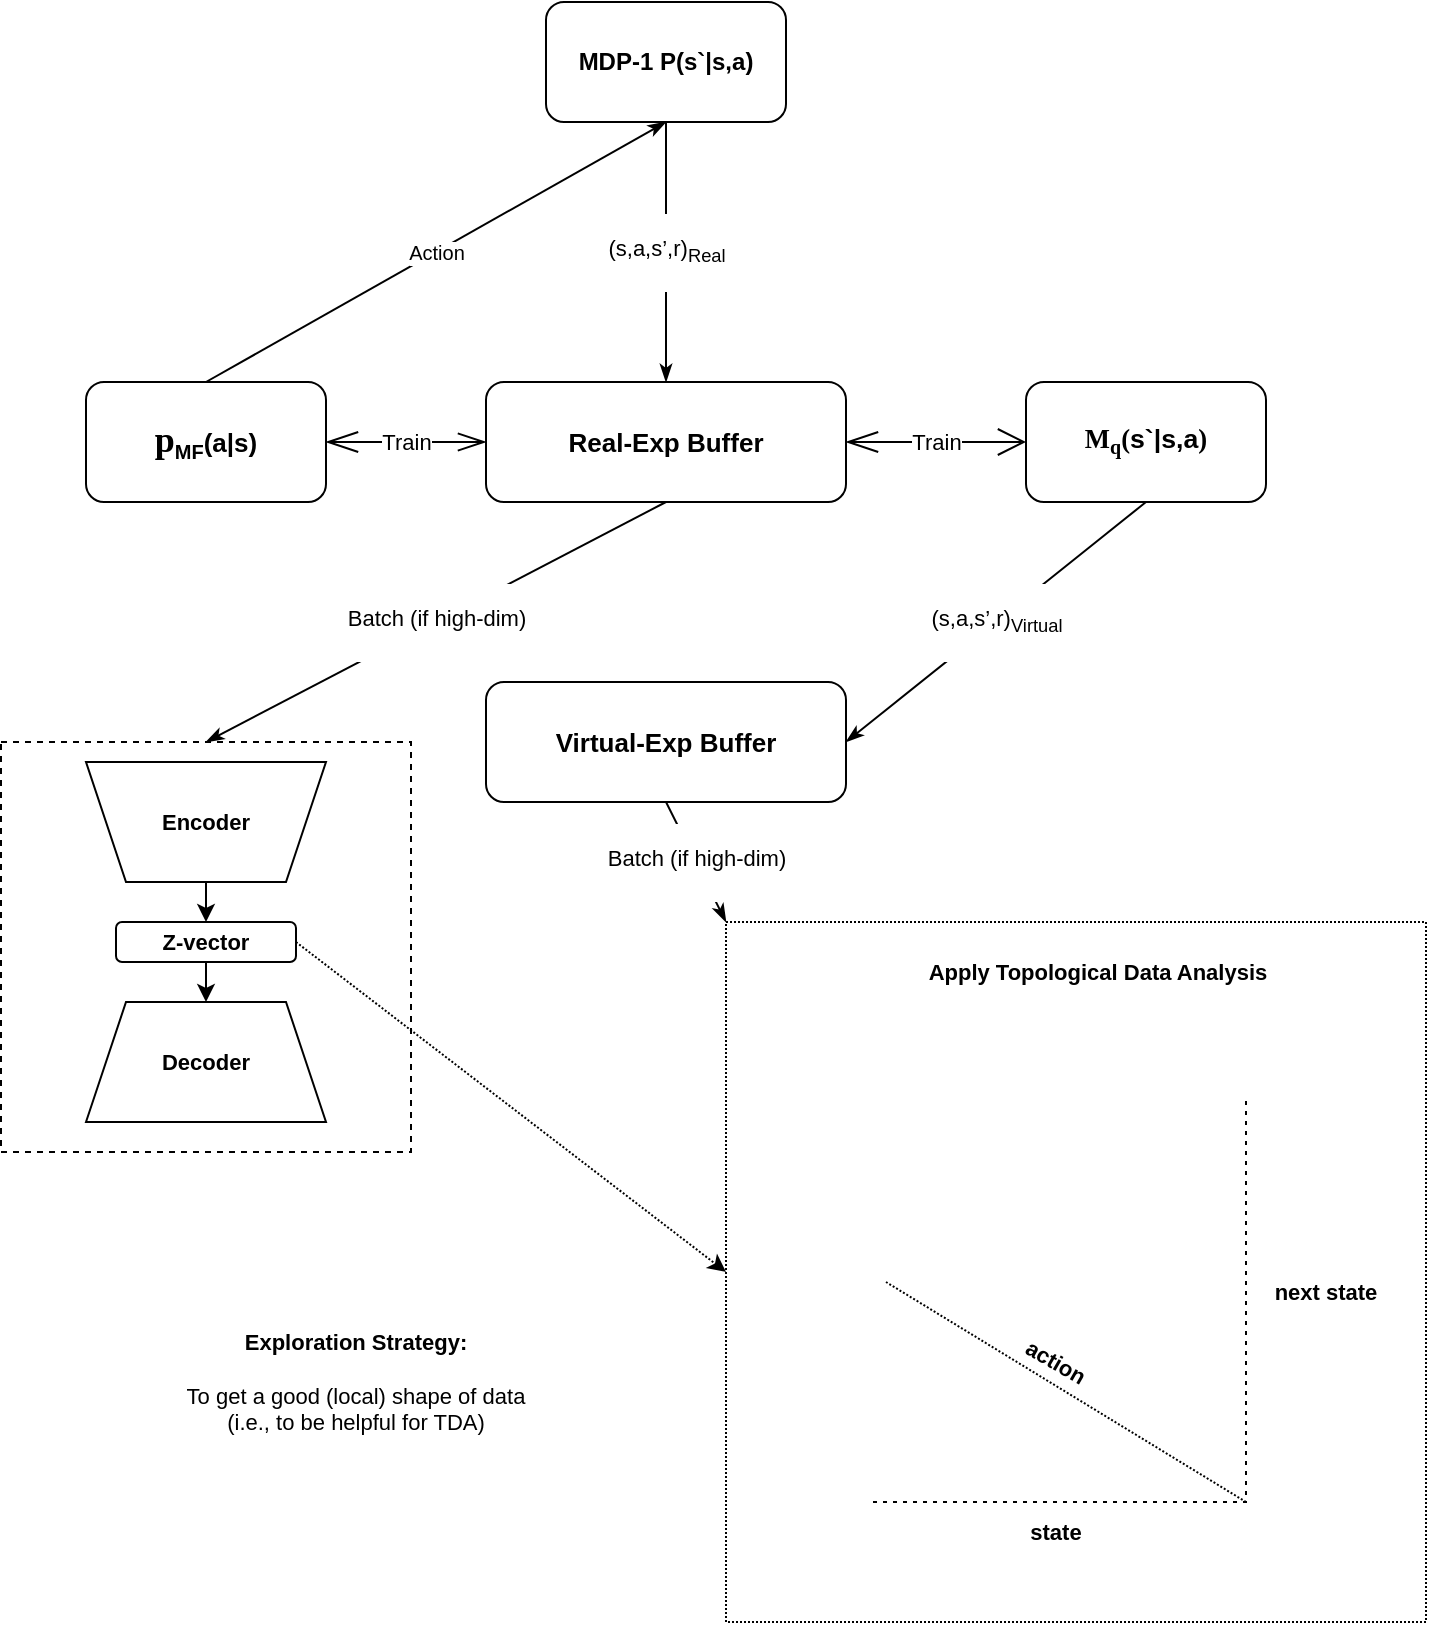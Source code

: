 <mxfile version="17.4.3" type="github" pages="3">
  <diagram id="eQO_NE76P9t9re5ZUtXt" name="Page-3">
    <mxGraphModel dx="1483" dy="826" grid="1" gridSize="10" guides="1" tooltips="1" connect="1" arrows="1" fold="1" page="1" pageScale="1" pageWidth="850" pageHeight="1100" math="0" shadow="0">
      <root>
        <mxCell id="0" />
        <mxCell id="1" parent="0" />
        <mxCell id="h6YRAmz9iDq2OZR4_CSM-1" value="&lt;b&gt;MDP-1 P(s`|s,a)&lt;/b&gt;" style="rounded=1;whiteSpace=wrap;html=1;" vertex="1" parent="1">
          <mxGeometry x="330" y="10" width="120" height="60" as="geometry" />
        </mxCell>
        <mxCell id="h6YRAmz9iDq2OZR4_CSM-2" value="&lt;p class=&quot;MsoNormal&quot;&gt;&lt;b&gt;&lt;span style=&quot;font-family: &amp;#34;symbol&amp;#34;&quot;&gt;&lt;font style=&quot;font-size: 18px&quot;&gt;p&lt;/font&gt;&lt;/span&gt;&lt;sub&gt;&lt;font style=&quot;font-size: 10px&quot;&gt;MF&lt;/font&gt;&lt;/sub&gt;&lt;span style=&quot;line-height: 107%&quot;&gt;&lt;font style=&quot;font-size: 13px&quot;&gt;(a|s)&lt;/font&gt;&lt;/span&gt;&lt;/b&gt;&lt;/p&gt;" style="rounded=1;whiteSpace=wrap;html=1;" vertex="1" parent="1">
          <mxGeometry x="100" y="200" width="120" height="60" as="geometry" />
        </mxCell>
        <mxCell id="h6YRAmz9iDq2OZR4_CSM-3" value="&lt;b&gt;Real-Exp Buffer&lt;/b&gt;" style="rounded=1;whiteSpace=wrap;html=1;fontSize=13;" vertex="1" parent="1">
          <mxGeometry x="300" y="200" width="180" height="60" as="geometry" />
        </mxCell>
        <mxCell id="h6YRAmz9iDq2OZR4_CSM-4" value="&lt;p class=&quot;MsoNormal&quot;&gt;&lt;b&gt;&lt;span style=&quot;line-height: 107% ; font-family: &amp;#34;symbol&amp;#34;&quot;&gt;&lt;span style=&quot;font-size: 10pt&quot;&gt;M&lt;/span&gt;&lt;sub&gt;&lt;font style=&quot;font-size: 10px&quot;&gt;q&lt;/font&gt;&lt;/sub&gt;&lt;span style=&quot;font-size: 10pt&quot;&gt;(&lt;/span&gt;&lt;/span&gt;&lt;span style=&quot;font-size: 10.0pt ; line-height: 107%&quot;&gt;s`|s,a&lt;/span&gt;&lt;span style=&quot;font-size: 10.0pt ; line-height: 107% ; font-family: &amp;#34;symbol&amp;#34;&quot;&gt;)&lt;/span&gt;&lt;/b&gt;&lt;span style=&quot;font-family: &amp;#34;symbol&amp;#34;&quot;&gt;&lt;/span&gt;&lt;/p&gt;" style="rounded=1;whiteSpace=wrap;html=1;fontSize=13;" vertex="1" parent="1">
          <mxGeometry x="570" y="200" width="120" height="60" as="geometry" />
        </mxCell>
        <mxCell id="h6YRAmz9iDq2OZR4_CSM-6" value="Action" style="endArrow=classicThin;endSize=6;endFill=1;html=1;rounded=0;fontSize=10;exitX=0.5;exitY=0;exitDx=0;exitDy=0;entryX=0.5;entryY=1;entryDx=0;entryDy=0;" edge="1" parent="1" source="h6YRAmz9iDq2OZR4_CSM-2" target="h6YRAmz9iDq2OZR4_CSM-1">
          <mxGeometry width="160" relative="1" as="geometry">
            <mxPoint x="340" y="240" as="sourcePoint" />
            <mxPoint x="500" y="240" as="targetPoint" />
          </mxGeometry>
        </mxCell>
        <mxCell id="h6YRAmz9iDq2OZR4_CSM-13" value="&lt;p class=&quot;MsoNormal&quot; style=&quot;font-size: 11px&quot;&gt;&lt;span style=&quot;line-height: 107%&quot;&gt;(s,a,s’,r)&lt;sub&gt;Real&lt;/sub&gt;&lt;/span&gt;&lt;sub&gt;&lt;/sub&gt;&lt;/p&gt;" style="endArrow=classicThin;endFill=1;html=1;rounded=0;fontSize=10;exitX=0.5;exitY=1;exitDx=0;exitDy=0;entryX=0.5;entryY=0;entryDx=0;entryDy=0;" edge="1" parent="1" source="h6YRAmz9iDq2OZR4_CSM-1" target="h6YRAmz9iDq2OZR4_CSM-3">
          <mxGeometry width="160" relative="1" as="geometry">
            <mxPoint x="340" y="240" as="sourcePoint" />
            <mxPoint x="500" y="240" as="targetPoint" />
            <mxPoint as="offset" />
          </mxGeometry>
        </mxCell>
        <mxCell id="h6YRAmz9iDq2OZR4_CSM-19" value="Train" style="endArrow=open;html=1;endSize=12;startArrow=openThin;startSize=14;startFill=0;rounded=0;fontSize=11;exitX=1;exitY=0.5;exitDx=0;exitDy=0;entryX=0;entryY=0.5;entryDx=0;entryDy=0;" edge="1" parent="1" source="h6YRAmz9iDq2OZR4_CSM-3" target="h6YRAmz9iDq2OZR4_CSM-4">
          <mxGeometry relative="1" as="geometry">
            <mxPoint x="450" y="360" as="sourcePoint" />
            <mxPoint x="610" y="360" as="targetPoint" />
            <Array as="points" />
            <mxPoint as="offset" />
          </mxGeometry>
        </mxCell>
        <mxCell id="h6YRAmz9iDq2OZR4_CSM-22" value="Train" style="endArrow=openThin;html=1;endSize=12;startArrow=openThin;startSize=14;startFill=0;rounded=0;fontSize=11;exitX=1;exitY=0.5;exitDx=0;exitDy=0;entryX=0;entryY=0.5;entryDx=0;entryDy=0;endFill=0;" edge="1" parent="1" source="h6YRAmz9iDq2OZR4_CSM-2" target="h6YRAmz9iDq2OZR4_CSM-3">
          <mxGeometry relative="1" as="geometry">
            <mxPoint x="490" y="240" as="sourcePoint" />
            <mxPoint x="580" y="240" as="targetPoint" />
            <Array as="points" />
            <mxPoint as="offset" />
          </mxGeometry>
        </mxCell>
        <mxCell id="h6YRAmz9iDq2OZR4_CSM-23" value="&lt;b&gt;Virtual-Exp Buffer&lt;/b&gt;" style="rounded=1;whiteSpace=wrap;html=1;fontSize=13;" vertex="1" parent="1">
          <mxGeometry x="300" y="350" width="180" height="60" as="geometry" />
        </mxCell>
        <mxCell id="h6YRAmz9iDq2OZR4_CSM-29" value="" style="whiteSpace=wrap;html=1;aspect=fixed;fontSize=11;dashed=1;" vertex="1" parent="1">
          <mxGeometry x="57.5" y="380" width="205" height="205" as="geometry" />
        </mxCell>
        <mxCell id="h6YRAmz9iDq2OZR4_CSM-24" value="&lt;p class=&quot;MsoNormal&quot; style=&quot;font-size: 11px&quot;&gt;&lt;span style=&quot;line-height: 107%&quot;&gt;(s,a,s’,r)&lt;sub&gt;Virtual&lt;/sub&gt;&lt;/span&gt;&lt;sub&gt;&lt;/sub&gt;&lt;/p&gt;" style="endArrow=classicThin;endFill=1;html=1;rounded=0;fontSize=10;exitX=0.5;exitY=1;exitDx=0;exitDy=0;entryX=1;entryY=0.5;entryDx=0;entryDy=0;" edge="1" parent="1" source="h6YRAmz9iDq2OZR4_CSM-4" target="h6YRAmz9iDq2OZR4_CSM-23">
          <mxGeometry width="160" relative="1" as="geometry">
            <mxPoint x="400" y="80" as="sourcePoint" />
            <mxPoint x="400" y="210" as="targetPoint" />
            <mxPoint as="offset" />
          </mxGeometry>
        </mxCell>
        <mxCell id="h6YRAmz9iDq2OZR4_CSM-25" value="&lt;b&gt;Decoder&lt;/b&gt;" style="shape=trapezoid;perimeter=trapezoidPerimeter;whiteSpace=wrap;html=1;fixedSize=1;fontSize=11;" vertex="1" parent="1">
          <mxGeometry x="100" y="510" width="120" height="60" as="geometry" />
        </mxCell>
        <mxCell id="h6YRAmz9iDq2OZR4_CSM-26" value="&lt;b&gt;Encoder&lt;/b&gt;" style="shape=trapezoid;perimeter=trapezoidPerimeter;whiteSpace=wrap;html=1;fixedSize=1;fontSize=11;direction=west;" vertex="1" parent="1">
          <mxGeometry x="100" y="390" width="120" height="60" as="geometry" />
        </mxCell>
        <mxCell id="h6YRAmz9iDq2OZR4_CSM-32" value="&lt;p class=&quot;MsoNormal&quot; style=&quot;font-size: 11px&quot;&gt;&lt;span style=&quot;line-height: 107%&quot;&gt;Batch (if high-dim)&lt;/span&gt;&lt;sub&gt;&lt;/sub&gt;&lt;/p&gt;" style="endArrow=classicThin;endFill=1;html=1;rounded=0;fontSize=10;exitX=0.5;exitY=1;exitDx=0;exitDy=0;entryX=0.5;entryY=0;entryDx=0;entryDy=0;" edge="1" parent="1" source="h6YRAmz9iDq2OZR4_CSM-3" target="h6YRAmz9iDq2OZR4_CSM-29">
          <mxGeometry width="160" relative="1" as="geometry">
            <mxPoint x="410" y="520" as="sourcePoint" />
            <mxPoint x="410" y="650" as="targetPoint" />
            <mxPoint as="offset" />
          </mxGeometry>
        </mxCell>
        <mxCell id="h6YRAmz9iDq2OZR4_CSM-34" value="&lt;b&gt;Z-vector&lt;/b&gt;" style="rounded=1;whiteSpace=wrap;html=1;fontSize=11;" vertex="1" parent="1">
          <mxGeometry x="115" y="470" width="90" height="20" as="geometry" />
        </mxCell>
        <mxCell id="h6YRAmz9iDq2OZR4_CSM-36" value="" style="endArrow=classic;html=1;rounded=0;fontSize=11;exitX=0.5;exitY=0;exitDx=0;exitDy=0;entryX=0.5;entryY=0;entryDx=0;entryDy=0;" edge="1" parent="1" source="h6YRAmz9iDq2OZR4_CSM-26" target="h6YRAmz9iDq2OZR4_CSM-34">
          <mxGeometry width="50" height="50" relative="1" as="geometry">
            <mxPoint x="180" y="390" as="sourcePoint" />
            <mxPoint x="230" y="340" as="targetPoint" />
          </mxGeometry>
        </mxCell>
        <mxCell id="h6YRAmz9iDq2OZR4_CSM-40" value="" style="whiteSpace=wrap;html=1;aspect=fixed;fontSize=11;dashed=1;dashPattern=1 1;" vertex="1" parent="1">
          <mxGeometry x="420" y="470" width="350" height="350" as="geometry" />
        </mxCell>
        <mxCell id="h6YRAmz9iDq2OZR4_CSM-37" value="" style="endArrow=classic;html=1;rounded=0;fontSize=11;entryX=0.5;entryY=0;entryDx=0;entryDy=0;" edge="1" parent="1" target="h6YRAmz9iDq2OZR4_CSM-25">
          <mxGeometry width="50" height="50" relative="1" as="geometry">
            <mxPoint x="160" y="490" as="sourcePoint" />
            <mxPoint x="170" y="480" as="targetPoint" />
          </mxGeometry>
        </mxCell>
        <mxCell id="h6YRAmz9iDq2OZR4_CSM-38" value="" style="endArrow=classic;html=1;rounded=0;fontSize=11;exitX=1;exitY=0.5;exitDx=0;exitDy=0;dashed=1;dashPattern=1 1;entryX=0;entryY=0.5;entryDx=0;entryDy=0;" edge="1" parent="1" source="h6YRAmz9iDq2OZR4_CSM-34" target="h6YRAmz9iDq2OZR4_CSM-40">
          <mxGeometry width="50" height="50" relative="1" as="geometry">
            <mxPoint x="180" y="490" as="sourcePoint" />
            <mxPoint x="400" y="640" as="targetPoint" />
          </mxGeometry>
        </mxCell>
        <mxCell id="h6YRAmz9iDq2OZR4_CSM-45" value="" style="shape=partialRectangle;whiteSpace=wrap;html=1;top=0;left=0;fillColor=none;dashed=1;fontSize=11;dashPattern=1 4;" vertex="1" parent="1">
          <mxGeometry x="490" y="560" width="190" height="200" as="geometry" />
        </mxCell>
        <mxCell id="h6YRAmz9iDq2OZR4_CSM-46" value="" style="endArrow=none;html=1;rounded=0;dashed=1;dashPattern=1 1;fontSize=11;exitX=1;exitY=1;exitDx=0;exitDy=0;" edge="1" parent="1" source="h6YRAmz9iDq2OZR4_CSM-45">
          <mxGeometry width="50" height="50" relative="1" as="geometry">
            <mxPoint x="310" y="810" as="sourcePoint" />
            <mxPoint x="500" y="650" as="targetPoint" />
          </mxGeometry>
        </mxCell>
        <mxCell id="h6YRAmz9iDq2OZR4_CSM-47" value="&lt;b&gt;state&lt;/b&gt;" style="text;html=1;strokeColor=none;fillColor=none;align=center;verticalAlign=middle;whiteSpace=wrap;rounded=0;dashed=1;dashPattern=1 4;fontSize=11;" vertex="1" parent="1">
          <mxGeometry x="555" y="760" width="60" height="30" as="geometry" />
        </mxCell>
        <mxCell id="h6YRAmz9iDq2OZR4_CSM-48" value="&lt;b&gt;action&lt;/b&gt;" style="text;html=1;strokeColor=none;fillColor=none;align=center;verticalAlign=middle;whiteSpace=wrap;rounded=0;dashed=1;dashPattern=1 4;fontSize=11;rotation=30;" vertex="1" parent="1">
          <mxGeometry x="555" y="680" width="60" height="20" as="geometry" />
        </mxCell>
        <mxCell id="h6YRAmz9iDq2OZR4_CSM-49" value="&lt;b&gt;next state&lt;/b&gt;" style="text;html=1;strokeColor=none;fillColor=none;align=center;verticalAlign=middle;whiteSpace=wrap;rounded=0;dashed=1;dashPattern=1 4;fontSize=11;" vertex="1" parent="1">
          <mxGeometry x="690" y="640" width="60" height="30" as="geometry" />
        </mxCell>
        <mxCell id="h6YRAmz9iDq2OZR4_CSM-50" value="&lt;p class=&quot;MsoNormal&quot; style=&quot;font-size: 11px&quot;&gt;&lt;span style=&quot;line-height: 107%&quot;&gt;Batch (if high-dim)&lt;/span&gt;&lt;sub&gt;&lt;/sub&gt;&lt;/p&gt;" style="endArrow=classicThin;endFill=1;html=1;rounded=0;fontSize=10;exitX=0.5;exitY=1;exitDx=0;exitDy=0;entryX=0;entryY=0;entryDx=0;entryDy=0;" edge="1" parent="1" source="h6YRAmz9iDq2OZR4_CSM-23" target="h6YRAmz9iDq2OZR4_CSM-40">
          <mxGeometry width="160" relative="1" as="geometry">
            <mxPoint x="400" y="270" as="sourcePoint" />
            <mxPoint x="170" y="390" as="targetPoint" />
            <mxPoint as="offset" />
          </mxGeometry>
        </mxCell>
        <mxCell id="h6YRAmz9iDq2OZR4_CSM-51" value="&lt;b&gt;Apply Topological Data Analysis&amp;nbsp;&lt;/b&gt;" style="text;html=1;strokeColor=none;fillColor=none;align=center;verticalAlign=middle;whiteSpace=wrap;rounded=0;dashed=1;dashPattern=1 4;fontSize=11;" vertex="1" parent="1">
          <mxGeometry x="510" y="480" width="195" height="30" as="geometry" />
        </mxCell>
        <mxCell id="h6YRAmz9iDq2OZR4_CSM-52" value="&lt;b&gt;Exploration Strategy:&lt;br&gt;&lt;/b&gt;&lt;br&gt;To get a good (local) shape of data &lt;br&gt;(i.e., to be helpful for TDA)" style="text;html=1;strokeColor=none;fillColor=none;align=center;verticalAlign=middle;whiteSpace=wrap;rounded=0;dashed=1;dashPattern=1 4;fontSize=11;" vertex="1" parent="1">
          <mxGeometry x="130" y="640" width="210" height="120" as="geometry" />
        </mxCell>
      </root>
    </mxGraphModel>
  </diagram>
  <diagram id="XavQkkNoQxD6gVA44_od" name="Page-2">
    <mxGraphModel dx="1038" dy="2778" grid="1" gridSize="10" guides="1" tooltips="1" connect="1" arrows="1" fold="1" page="1" pageScale="1" pageWidth="850" pageHeight="1100" math="0" shadow="0">
      <root>
        <mxCell id="0" />
        <mxCell id="1" parent="0" />
        <mxCell id="0_VTEYYeFwFytl5VE70v-1" value="" style="rounded=1;whiteSpace=wrap;html=1;" parent="1" vertex="1">
          <mxGeometry x="430" y="-870" width="270" height="160" as="geometry" />
        </mxCell>
        <mxCell id="0_VTEYYeFwFytl5VE70v-2" value="&lt;b&gt;MB Actor&lt;/b&gt;&lt;b&gt;&lt;br&gt;&lt;/b&gt;" style="rounded=0;whiteSpace=wrap;html=1;fillColor=#fff2cc;strokeColor=#d6b656;" parent="1" vertex="1">
          <mxGeometry x="440" y="-853" width="120" height="57" as="geometry" />
        </mxCell>
        <mxCell id="0_VTEYYeFwFytl5VE70v-3" value="&lt;b&gt;MB Critic&lt;/b&gt;&lt;b&gt;&lt;br&gt;&lt;/b&gt;" style="rounded=0;whiteSpace=wrap;html=1;fillColor=#fff2cc;strokeColor=#d6b656;" parent="1" vertex="1">
          <mxGeometry x="570" y="-853" width="120" height="57" as="geometry" />
        </mxCell>
        <mxCell id="0_VTEYYeFwFytl5VE70v-4" value="&lt;b&gt;MB Buffer (Real + Virtual)&lt;/b&gt;" style="rounded=0;whiteSpace=wrap;html=1;fillColor=#fff2cc;strokeColor=#d6b656;" parent="1" vertex="1">
          <mxGeometry x="482" y="-780.5" width="177.75" height="60" as="geometry" />
        </mxCell>
        <mxCell id="0_VTEYYeFwFytl5VE70v-5" value="" style="rounded=1;whiteSpace=wrap;html=1;" parent="1" vertex="1">
          <mxGeometry x="110" y="-870" width="270" height="160" as="geometry" />
        </mxCell>
        <mxCell id="0_VTEYYeFwFytl5VE70v-6" value="&lt;b&gt;MF Actor&lt;/b&gt;&lt;b&gt;&lt;br&gt;&lt;/b&gt;" style="rounded=0;whiteSpace=wrap;html=1;fillColor=#d5e8d4;strokeColor=#82b366;" parent="1" vertex="1">
          <mxGeometry x="120" y="-853" width="120" height="57" as="geometry" />
        </mxCell>
        <mxCell id="0_VTEYYeFwFytl5VE70v-7" value="&lt;b&gt;MF Critic&lt;/b&gt;&lt;b&gt;&lt;br&gt;&lt;/b&gt;" style="rounded=0;whiteSpace=wrap;html=1;fillColor=#d5e8d4;strokeColor=#82b366;" parent="1" vertex="1">
          <mxGeometry x="250" y="-853" width="120" height="57" as="geometry" />
        </mxCell>
        <mxCell id="0_VTEYYeFwFytl5VE70v-8" value="&lt;b&gt;MF Buffer (Real)&lt;/b&gt;" style="rounded=0;whiteSpace=wrap;html=1;fillColor=#d5e8d4;strokeColor=#82b366;" parent="1" vertex="1">
          <mxGeometry x="162" y="-780.5" width="177.75" height="60" as="geometry" />
        </mxCell>
        <mxCell id="B8kUq8qT2A8WMCk4wdnd-1" value="&lt;b&gt;MDP#1&lt;/b&gt;" style="rounded=1;whiteSpace=wrap;html=1;" parent="1" vertex="1">
          <mxGeometry x="309.5" y="-1110" width="220" height="130" as="geometry" />
        </mxCell>
        <mxCell id="LOCp_cTGaWS-Us8qrZke-1" value="&lt;b&gt;&lt;font style=&quot;font-size: 16px&quot;&gt;Virtual-Data Buffer&lt;/font&gt;&lt;/b&gt;" style="text;html=1;strokeColor=#666666;fillColor=#f5f5f5;align=center;verticalAlign=middle;whiteSpace=wrap;rounded=0;fontColor=#333333;" parent="1" vertex="1">
          <mxGeometry x="445.5" y="-620" width="239" height="85" as="geometry" />
        </mxCell>
        <mxCell id="sW4iYyQWtvC-jd7XGxIC-1" value="&lt;b&gt;&lt;font&gt;&lt;font style=&quot;font-size: 21px&quot;&gt;Model&lt;/font&gt;&lt;br&gt;&lt;/font&gt;&lt;/b&gt;&lt;p class=&quot;MsoNormal&quot; style=&quot;font-size: 13px&quot;&gt;&lt;b&gt;P&lt;sub&gt;&lt;span style=&quot;font-family: &amp;#34;symbol&amp;#34; ; font-size: 13px&quot;&gt;q&lt;/span&gt;&lt;/sub&gt;(s`,r | s, a)&lt;/b&gt;&lt;/p&gt;" style="shape=trapezoid;perimeter=trapezoidPerimeter;whiteSpace=wrap;html=1;fixedSize=1;fillColor=#ffe6cc;strokeColor=#d79b00;" parent="1" vertex="1">
          <mxGeometry x="289.5" y="-450" width="240" height="140" as="geometry" />
        </mxCell>
        <mxCell id="sW4iYyQWtvC-jd7XGxIC-2" value="" style="edgeStyle=elbowEdgeStyle;elbow=vertical;endArrow=classic;html=1;rounded=0;entryX=0.5;entryY=1;entryDx=0;entryDy=0;" parent="1" source="sW4iYyQWtvC-jd7XGxIC-1" target="LOCp_cTGaWS-Us8qrZke-1" edge="1">
          <mxGeometry width="50" height="50" relative="1" as="geometry">
            <mxPoint x="400" y="-580" as="sourcePoint" />
            <mxPoint x="570" y="-570" as="targetPoint" />
          </mxGeometry>
        </mxCell>
        <mxCell id="sW4iYyQWtvC-jd7XGxIC-4" value="" style="endArrow=classic;startArrow=classic;html=1;rounded=0;exitX=0.5;exitY=0;exitDx=0;exitDy=0;entryX=0.5;entryY=1;entryDx=0;entryDy=0;" parent="1" source="0_VTEYYeFwFytl5VE70v-5" target="B8kUq8qT2A8WMCk4wdnd-1" edge="1">
          <mxGeometry width="50" height="50" relative="1" as="geometry">
            <mxPoint x="400" y="-880" as="sourcePoint" />
            <mxPoint x="450" y="-930" as="targetPoint" />
          </mxGeometry>
        </mxCell>
        <mxCell id="sW4iYyQWtvC-jd7XGxIC-6" value="&lt;font color=&quot;#cc0000&quot;&gt;&lt;b&gt;Collect Real-Data&lt;/b&gt;&lt;/font&gt;" style="text;html=1;align=center;verticalAlign=middle;whiteSpace=wrap;rounded=0;fillColor=#bac8d3;strokeColor=#23445d;" parent="1" vertex="1">
          <mxGeometry x="270" y="-950" width="130" height="30" as="geometry" />
        </mxCell>
        <mxCell id="sW4iYyQWtvC-jd7XGxIC-8" value="" style="shape=singleArrow;direction=north;whiteSpace=wrap;html=1;fontColor=#CC0000;" parent="1" vertex="1">
          <mxGeometry x="529.5" y="-720" width="60" height="110" as="geometry" />
        </mxCell>
        <mxCell id="sW4iYyQWtvC-jd7XGxIC-9" value="" style="edgeStyle=elbowEdgeStyle;elbow=vertical;endArrow=classic;html=1;rounded=0;fontColor=#CC0000;exitX=1;exitY=0.5;exitDx=0;exitDy=0;" parent="1" source="0_VTEYYeFwFytl5VE70v-7" edge="1">
          <mxGeometry width="50" height="50" relative="1" as="geometry">
            <mxPoint x="400" y="-690" as="sourcePoint" />
            <mxPoint x="560" y="-650" as="targetPoint" />
            <Array as="points">
              <mxPoint x="430" y="-650" />
              <mxPoint x="530" y="-610" />
            </Array>
          </mxGeometry>
        </mxCell>
        <mxCell id="sW4iYyQWtvC-jd7XGxIC-10" value="&lt;font color=&quot;#cc0000&quot;&gt;&lt;b&gt;Accept / Reject / Adjust&lt;/b&gt;&lt;/font&gt;" style="text;html=1;align=center;verticalAlign=middle;whiteSpace=wrap;rounded=0;fillColor=#bac8d3;strokeColor=#23445d;" parent="1" vertex="1">
          <mxGeometry x="500" y="-670" width="140" height="30" as="geometry" />
        </mxCell>
      </root>
    </mxGraphModel>
  </diagram>
  <diagram id="C5RBs43oDa-KdzZeNtuy" name="Page-3">
    <mxGraphModel dx="1865" dy="1747" grid="1" gridSize="10" guides="1" tooltips="1" connect="1" arrows="1" fold="1" page="1" pageScale="1" pageWidth="827" pageHeight="1169" math="0" shadow="0">
      <root>
        <mxCell id="WIyWlLk6GJQsqaUBKTNV-0" />
        <mxCell id="WIyWlLk6GJQsqaUBKTNV-1" parent="WIyWlLk6GJQsqaUBKTNV-0" />
        <mxCell id="-ukS8XNGeBA5nCXOuDTJ-0" value="" style="rounded=1;whiteSpace=wrap;html=1;fillColor=#f5f5f5;strokeColor=#666666;fontColor=#333333;" parent="WIyWlLk6GJQsqaUBKTNV-1" vertex="1">
          <mxGeometry x="-190" y="460" width="200" height="120" as="geometry" />
        </mxCell>
        <mxCell id="4IBHdZZMK2GOweMAHHJc-2" value="" style="endArrow=classic;html=1;rounded=0;exitX=0.5;exitY=0;exitDx=0;exitDy=0;entryX=0.5;entryY=1;entryDx=0;entryDy=0;" parent="WIyWlLk6GJQsqaUBKTNV-1" source="4IBHdZZMK2GOweMAHHJc-4" target="dkbkecR2asOSD1VpJGK2-13" edge="1">
          <mxGeometry width="50" height="50" relative="1" as="geometry">
            <mxPoint x="274.5" y="650" as="sourcePoint" />
            <mxPoint x="380" y="670" as="targetPoint" />
          </mxGeometry>
        </mxCell>
        <mxCell id="3kmWi4E-Ou6UmcbgvCwx-0" value="&lt;b&gt;MDP#1&lt;/b&gt;" style="rounded=1;whiteSpace=wrap;html=1;" parent="WIyWlLk6GJQsqaUBKTNV-1" vertex="1">
          <mxGeometry x="86.75" y="102" width="120" height="60" as="geometry" />
        </mxCell>
        <mxCell id="3kmWi4E-Ou6UmcbgvCwx-2" value="&lt;b&gt;MDP #2&lt;/b&gt;" style="rounded=1;whiteSpace=wrap;html=1;" parent="WIyWlLk6GJQsqaUBKTNV-1" vertex="1">
          <mxGeometry x="470" y="102" width="120" height="60" as="geometry" />
        </mxCell>
        <mxCell id="3kmWi4E-Ou6UmcbgvCwx-3" value="&lt;b&gt;MDP #3&lt;/b&gt;" style="rounded=1;whiteSpace=wrap;html=1;" parent="WIyWlLk6GJQsqaUBKTNV-1" vertex="1">
          <mxGeometry x="650" y="102" width="120" height="60" as="geometry" />
        </mxCell>
        <mxCell id="3kmWi4E-Ou6UmcbgvCwx-4" value="&lt;b&gt;MDP #N&lt;/b&gt;" style="rounded=1;whiteSpace=wrap;html=1;" parent="WIyWlLk6GJQsqaUBKTNV-1" vertex="1">
          <mxGeometry x="899" y="102" width="120" height="60" as="geometry" />
        </mxCell>
        <mxCell id="3kmWi4E-Ou6UmcbgvCwx-7" value="&lt;b&gt;MF Actor&lt;/b&gt;&lt;b&gt;&lt;br&gt;&lt;/b&gt;" style="rounded=0;whiteSpace=wrap;html=1;fillColor=#d5e8d4;strokeColor=#82b366;" parent="WIyWlLk6GJQsqaUBKTNV-1" vertex="1">
          <mxGeometry x="-170" y="467" width="70" height="43" as="geometry" />
        </mxCell>
        <mxCell id="3kmWi4E-Ou6UmcbgvCwx-8" value="&lt;b&gt;Model-Based Actor&lt;br&gt;&lt;/b&gt;" style="rounded=0;whiteSpace=wrap;html=1;fillColor=#fff2cc;strokeColor=#d6b656;" parent="WIyWlLk6GJQsqaUBKTNV-1" vertex="1">
          <mxGeometry x="235" y="391" width="120" height="60" as="geometry" />
        </mxCell>
        <mxCell id="3kmWi4E-Ou6UmcbgvCwx-10" value="&lt;b&gt;&lt;font&gt;&lt;font style=&quot;font-size: 21px&quot;&gt;Model&lt;/font&gt;&lt;br&gt;&lt;/font&gt;&lt;/b&gt;&lt;p class=&quot;MsoNormal&quot; style=&quot;font-size: 13px&quot;&gt;&lt;b&gt;P&lt;sub&gt;&lt;span style=&quot;font-family: &amp;#34;symbol&amp;#34; ; font-size: 13px&quot;&gt;q&lt;/span&gt;&lt;/sub&gt;(s`,r | s, a)&lt;/b&gt;&lt;/p&gt;" style="shape=trapezoid;perimeter=trapezoidPerimeter;whiteSpace=wrap;html=1;fixedSize=1;fillColor=#ffe6cc;strokeColor=#d79b00;" parent="WIyWlLk6GJQsqaUBKTNV-1" vertex="1">
          <mxGeometry x="20" y="923" width="200" height="78" as="geometry" />
        </mxCell>
        <mxCell id="3kmWi4E-Ou6UmcbgvCwx-12" value="&lt;b&gt;&lt;strike&gt;Action Selector&lt;/strike&gt;&lt;font face=&quot;Symbol&quot;&gt;&lt;strike&gt;&amp;nbsp;(a)&lt;br&gt;&lt;/strike&gt;[&lt;/font&gt;For Later]&lt;br&gt;&lt;/b&gt;" style="ellipse;whiteSpace=wrap;html=1;" parent="WIyWlLk6GJQsqaUBKTNV-1" vertex="1">
          <mxGeometry x="70" y="250" width="153.5" height="60" as="geometry" />
        </mxCell>
        <mxCell id="3kmWi4E-Ou6UmcbgvCwx-13" value="" style="endArrow=classic;html=1;rounded=0;entryX=0.5;entryY=1;entryDx=0;entryDy=0;" parent="WIyWlLk6GJQsqaUBKTNV-1" target="3kmWi4E-Ou6UmcbgvCwx-12" edge="1">
          <mxGeometry width="50" height="50" relative="1" as="geometry">
            <mxPoint x="-80" y="360" as="sourcePoint" />
            <mxPoint x="130" y="410" as="targetPoint" />
          </mxGeometry>
        </mxCell>
        <mxCell id="3kmWi4E-Ou6UmcbgvCwx-14" value="" style="endArrow=classic;html=1;rounded=0;exitX=0.25;exitY=0;exitDx=0;exitDy=0;entryX=0.5;entryY=1;entryDx=0;entryDy=0;" parent="WIyWlLk6GJQsqaUBKTNV-1" source="3kmWi4E-Ou6UmcbgvCwx-8" target="3kmWi4E-Ou6UmcbgvCwx-12" edge="1">
          <mxGeometry width="50" height="50" relative="1" as="geometry">
            <mxPoint x="80" y="460" as="sourcePoint" />
            <mxPoint x="130" y="410" as="targetPoint" />
          </mxGeometry>
        </mxCell>
        <mxCell id="3kmWi4E-Ou6UmcbgvCwx-16" value="" style="endArrow=classic;html=1;rounded=0;exitX=0.5;exitY=0;exitDx=0;exitDy=0;entryX=0.5;entryY=1;entryDx=0;entryDy=0;" parent="WIyWlLk6GJQsqaUBKTNV-1" source="3kmWi4E-Ou6UmcbgvCwx-12" target="3kmWi4E-Ou6UmcbgvCwx-0" edge="1">
          <mxGeometry width="50" height="50" relative="1" as="geometry">
            <mxPoint x="80" y="460" as="sourcePoint" />
            <mxPoint x="130" y="410" as="targetPoint" />
          </mxGeometry>
        </mxCell>
        <mxCell id="3kmWi4E-Ou6UmcbgvCwx-19" value="&lt;b&gt;Action - MF&lt;/b&gt;" style="text;html=1;strokeColor=#666666;fillColor=#f5f5f5;align=center;verticalAlign=middle;whiteSpace=wrap;rounded=0;fontColor=#333333;" parent="WIyWlLk6GJQsqaUBKTNV-1" vertex="1">
          <mxGeometry x="39" y="341" width="75" height="30" as="geometry" />
        </mxCell>
        <mxCell id="3kmWi4E-Ou6UmcbgvCwx-23" value="&lt;b&gt;Action - MBMF&lt;/b&gt;" style="text;html=1;strokeColor=#666666;fillColor=#f5f5f5;align=center;verticalAlign=middle;whiteSpace=wrap;rounded=0;fontColor=#333333;" parent="WIyWlLk6GJQsqaUBKTNV-1" vertex="1">
          <mxGeometry x="101.5" y="202" width="100" height="30" as="geometry" />
        </mxCell>
        <mxCell id="3kmWi4E-Ou6UmcbgvCwx-26" value="" style="edgeStyle=elbowEdgeStyle;elbow=horizontal;endArrow=classic;html=1;rounded=0;exitX=1;exitY=0.5;exitDx=0;exitDy=0;entryX=1;entryY=0.5;entryDx=0;entryDy=0;" parent="WIyWlLk6GJQsqaUBKTNV-1" source="3kmWi4E-Ou6UmcbgvCwx-0" target="3kmWi4E-Ou6UmcbgvCwx-10" edge="1">
          <mxGeometry width="50" height="50" relative="1" as="geometry">
            <mxPoint x="213" y="154" as="sourcePoint" />
            <mxPoint x="243" y="563" as="targetPoint" />
            <Array as="points">
              <mxPoint x="420" y="580" />
              <mxPoint x="393" y="344" />
              <mxPoint x="373" y="354" />
              <mxPoint x="373" y="354" />
              <mxPoint x="383" y="264" />
              <mxPoint x="383" y="254" />
            </Array>
          </mxGeometry>
        </mxCell>
        <mxCell id="3kmWi4E-Ou6UmcbgvCwx-27" value="&lt;b&gt;Real-Transition-Data (s,a,s`,r)&lt;/b&gt;" style="text;html=1;strokeColor=#666666;fillColor=#f5f5f5;align=center;verticalAlign=middle;whiteSpace=wrap;rounded=0;fontColor=#333333;" parent="WIyWlLk6GJQsqaUBKTNV-1" vertex="1">
          <mxGeometry x="370" y="322" width="120" height="35" as="geometry" />
        </mxCell>
        <mxCell id="3kmWi4E-Ou6UmcbgvCwx-28" value="&lt;b&gt;Action - MB&lt;/b&gt;" style="text;html=1;strokeColor=#666666;fillColor=#f5f5f5;align=center;verticalAlign=middle;whiteSpace=wrap;rounded=0;fontColor=#333333;" parent="WIyWlLk6GJQsqaUBKTNV-1" vertex="1">
          <mxGeometry x="166" y="341" width="75" height="30" as="geometry" />
        </mxCell>
        <mxCell id="3kmWi4E-Ou6UmcbgvCwx-32" value="&lt;br&gt;&lt;b&gt;&lt;u&gt;&lt;font style=&quot;font-size: 20px&quot;&gt;Meta Model&lt;/font&gt;&lt;/u&gt;&lt;/b&gt;" style="shape=hexagon;perimeter=hexagonPerimeter2;whiteSpace=wrap;html=1;fixedSize=1;" parent="WIyWlLk6GJQsqaUBKTNV-1" vertex="1">
          <mxGeometry x="414" y="1320" width="510" height="86" as="geometry" />
        </mxCell>
        <mxCell id="3kmWi4E-Ou6UmcbgvCwx-35" value="&lt;b&gt;&lt;font style=&quot;font-size: 15px&quot;&gt;Meta Actor&lt;/font&gt;&lt;/b&gt;" style="rounded=0;whiteSpace=wrap;html=1;" parent="WIyWlLk6GJQsqaUBKTNV-1" vertex="1">
          <mxGeometry x="600" y="1110" width="240" height="60" as="geometry" />
        </mxCell>
        <mxCell id="3kmWi4E-Ou6UmcbgvCwx-37" value="" style="edgeStyle=segmentEdgeStyle;endArrow=classic;html=1;rounded=0;exitX=1;exitY=0.5;exitDx=0;exitDy=0;entryX=0.5;entryY=0;entryDx=0;entryDy=0;" parent="WIyWlLk6GJQsqaUBKTNV-1" source="3kmWi4E-Ou6UmcbgvCwx-0" target="3kmWi4E-Ou6UmcbgvCwx-8" edge="1">
          <mxGeometry width="50" height="50" relative="1" as="geometry">
            <mxPoint x="231" y="147" as="sourcePoint" />
            <mxPoint x="292" y="391" as="targetPoint" />
          </mxGeometry>
        </mxCell>
        <mxCell id="3kmWi4E-Ou6UmcbgvCwx-38" value="&lt;b&gt;Real-Transition-Data (s,a,s`,r)&lt;/b&gt;" style="text;html=1;strokeColor=#666666;fillColor=#f5f5f5;align=center;verticalAlign=middle;whiteSpace=wrap;rounded=0;fontColor=#333333;" parent="WIyWlLk6GJQsqaUBKTNV-1" vertex="1">
          <mxGeometry x="240" y="233" width="120" height="35" as="geometry" />
        </mxCell>
        <mxCell id="3kmWi4E-Ou6UmcbgvCwx-39" value="" style="edgeStyle=segmentEdgeStyle;endArrow=classic;html=1;rounded=0;exitX=0;exitY=0.5;exitDx=0;exitDy=0;" parent="WIyWlLk6GJQsqaUBKTNV-1" source="3kmWi4E-Ou6UmcbgvCwx-0" edge="1">
          <mxGeometry width="50" height="50" relative="1" as="geometry">
            <mxPoint x="300" y="340" as="sourcePoint" />
            <mxPoint x="-140" y="370" as="targetPoint" />
          </mxGeometry>
        </mxCell>
        <mxCell id="3kmWi4E-Ou6UmcbgvCwx-40" value="&lt;b&gt;Real-Transition-Data (s,a,s`,r)&lt;/b&gt;" style="text;html=1;strokeColor=#666666;fillColor=#f5f5f5;align=center;verticalAlign=middle;whiteSpace=wrap;rounded=0;fontColor=#333333;" parent="WIyWlLk6GJQsqaUBKTNV-1" vertex="1">
          <mxGeometry x="-90" y="233" width="120" height="35" as="geometry" />
        </mxCell>
        <mxCell id="3kmWi4E-Ou6UmcbgvCwx-41" value="&lt;b&gt;Test MDP&lt;/b&gt;" style="shape=ext;double=1;rounded=0;whiteSpace=wrap;html=1;" parent="WIyWlLk6GJQsqaUBKTNV-1" vertex="1">
          <mxGeometry x="1270" y="97" width="150" height="70" as="geometry" />
        </mxCell>
        <mxCell id="3kmWi4E-Ou6UmcbgvCwx-42" value="" style="endArrow=none;dashed=1;html=1;dashPattern=1 3;strokeWidth=2;rounded=0;" parent="WIyWlLk6GJQsqaUBKTNV-1" edge="1">
          <mxGeometry width="50" height="50" relative="1" as="geometry">
            <mxPoint x="1080" y="1340" as="sourcePoint" />
            <mxPoint x="1070" as="targetPoint" />
          </mxGeometry>
        </mxCell>
        <mxCell id="XSOrIPqksuprJFilapF8-9" value="" style="endArrow=none;dashed=1;html=1;dashPattern=1 3;strokeWidth=7;rounded=0;fontFamily=Helvetica;" parent="WIyWlLk6GJQsqaUBKTNV-1" edge="1">
          <mxGeometry width="50" height="50" relative="1" as="geometry">
            <mxPoint x="794" y="129" as="sourcePoint" />
            <mxPoint x="874" y="129" as="targetPoint" />
          </mxGeometry>
        </mxCell>
        <mxCell id="H2Ly57MOsByv2HvjXkmj-0" value="&lt;b&gt;Test MDP-2&lt;/b&gt;" style="shape=ext;double=1;rounded=0;whiteSpace=wrap;html=1;" parent="WIyWlLk6GJQsqaUBKTNV-1" vertex="1">
          <mxGeometry x="1860" y="102" width="150" height="70" as="geometry" />
        </mxCell>
        <mxCell id="H2Ly57MOsByv2HvjXkmj-1" value="&lt;br&gt;&lt;b&gt;Meta Model (copy to adapt to test MDP)&lt;/b&gt;" style="shape=hexagon;perimeter=hexagonPerimeter2;whiteSpace=wrap;html=1;fixedSize=1;" parent="WIyWlLk6GJQsqaUBKTNV-1" vertex="1">
          <mxGeometry x="1130" y="1320" width="480" height="86" as="geometry" />
        </mxCell>
        <mxCell id="B7kR-u9wCm3kEAXt-Wm9-17" value="" style="endArrow=none;html=1;rounded=0;fontSize=12;fontColor=#000000;entryX=0;entryY=0;entryDx=0;entryDy=0;" parent="WIyWlLk6GJQsqaUBKTNV-1" target="B7kR-u9wCm3kEAXt-Wm9-16" edge="1">
          <mxGeometry width="50" height="50" relative="1" as="geometry">
            <mxPoint x="130" y="480" as="sourcePoint" />
            <mxPoint x="169.5" y="490" as="targetPoint" />
          </mxGeometry>
        </mxCell>
        <mxCell id="B7kR-u9wCm3kEAXt-Wm9-16" value="&lt;b&gt;Supervise (Accept or Reject)&lt;/b&gt;" style="text;html=1;strokeColor=#666666;fillColor=#f5f5f5;align=center;verticalAlign=middle;whiteSpace=wrap;rounded=0;fontColor=#333333;" parent="WIyWlLk6GJQsqaUBKTNV-1" vertex="1">
          <mxGeometry x="230" y="569.5" width="112" height="30" as="geometry" />
        </mxCell>
        <mxCell id="dkbkecR2asOSD1VpJGK2-3" value="" style="endArrow=classic;html=1;rounded=0;exitX=0.5;exitY=0;exitDx=0;exitDy=0;startArrow=none;entryX=0.5;entryY=1;entryDx=0;entryDy=0;" parent="WIyWlLk6GJQsqaUBKTNV-1" source="3kmWi4E-Ou6UmcbgvCwx-10" target="4IBHdZZMK2GOweMAHHJc-4" edge="1">
          <mxGeometry width="50" height="50" relative="1" as="geometry">
            <mxPoint x="31.5" y="830" as="sourcePoint" />
            <mxPoint x="270" y="740" as="targetPoint" />
          </mxGeometry>
        </mxCell>
        <mxCell id="dkbkecR2asOSD1VpJGK2-4" value="&lt;b&gt;&lt;font style=&quot;font-size: 16px&quot;&gt;Real-Data Buffer&lt;/font&gt;&lt;/b&gt;" style="text;html=1;strokeColor=#666666;fillColor=#f5f5f5;align=center;verticalAlign=middle;whiteSpace=wrap;rounded=0;fontColor=#333333;" parent="WIyWlLk6GJQsqaUBKTNV-1" vertex="1">
          <mxGeometry x="-135.75" y="652.5" width="222.5" height="85" as="geometry" />
        </mxCell>
        <mxCell id="dkbkecR2asOSD1VpJGK2-13" value="&lt;b&gt;Model-Based Critic&lt;br&gt;&lt;/b&gt;" style="rounded=0;whiteSpace=wrap;html=1;fillColor=#fff2cc;strokeColor=#d6b656;" parent="WIyWlLk6GJQsqaUBKTNV-1" vertex="1">
          <mxGeometry x="235" y="450" width="120" height="60" as="geometry" />
        </mxCell>
        <mxCell id="dkbkecR2asOSD1VpJGK2-14" value="&lt;b&gt;MF Critic&lt;/b&gt;&lt;b&gt;&lt;br&gt;&lt;/b&gt;" style="rounded=0;whiteSpace=wrap;html=1;fillColor=#d5e8d4;strokeColor=#82b366;" parent="WIyWlLk6GJQsqaUBKTNV-1" vertex="1">
          <mxGeometry x="-90" y="467" width="70" height="43" as="geometry" />
        </mxCell>
        <mxCell id="dkbkecR2asOSD1VpJGK2-15" value="" style="endArrow=classic;html=1;rounded=0;exitX=1;exitY=0.5;exitDx=0;exitDy=0;entryX=0;entryY=0.5;entryDx=0;entryDy=0;" parent="WIyWlLk6GJQsqaUBKTNV-1" source="3kmWi4E-Ou6UmcbgvCwx-32" target="H2Ly57MOsByv2HvjXkmj-1" edge="1">
          <mxGeometry width="50" height="50" relative="1" as="geometry">
            <mxPoint x="890" y="1120" as="sourcePoint" />
            <mxPoint x="940" y="1070" as="targetPoint" />
          </mxGeometry>
        </mxCell>
        <mxCell id="dkbkecR2asOSD1VpJGK2-16" value="" style="endArrow=none;dashed=1;html=1;dashPattern=1 3;strokeWidth=2;rounded=0;" parent="WIyWlLk6GJQsqaUBKTNV-1" edge="1">
          <mxGeometry width="50" height="50" relative="1" as="geometry">
            <mxPoint x="1640" y="1320" as="sourcePoint" />
            <mxPoint x="1640" as="targetPoint" />
          </mxGeometry>
        </mxCell>
        <mxCell id="dkbkecR2asOSD1VpJGK2-17" value="&lt;b&gt;Meta Actor (copy to adapt to test-MDP)&lt;/b&gt;" style="rounded=0;whiteSpace=wrap;html=1;" parent="WIyWlLk6GJQsqaUBKTNV-1" vertex="1">
          <mxGeometry x="1200" y="1110" width="240" height="60" as="geometry" />
        </mxCell>
        <mxCell id="dkbkecR2asOSD1VpJGK2-18" value="" style="endArrow=classic;html=1;rounded=0;exitX=1;exitY=0.5;exitDx=0;exitDy=0;entryX=0;entryY=0.5;entryDx=0;entryDy=0;" parent="WIyWlLk6GJQsqaUBKTNV-1" source="3kmWi4E-Ou6UmcbgvCwx-35" target="dkbkecR2asOSD1VpJGK2-17" edge="1">
          <mxGeometry width="50" height="50" relative="1" as="geometry">
            <mxPoint x="830" y="920" as="sourcePoint" />
            <mxPoint x="880" y="870" as="targetPoint" />
          </mxGeometry>
        </mxCell>
        <mxCell id="4IBHdZZMK2GOweMAHHJc-4" value="&lt;b&gt;&lt;font style=&quot;font-size: 16px&quot;&gt;Virtual-Data Buffer&lt;/font&gt;&lt;/b&gt;" style="text;html=1;strokeColor=#666666;fillColor=#f5f5f5;align=center;verticalAlign=middle;whiteSpace=wrap;rounded=0;fontColor=#333333;" parent="WIyWlLk6GJQsqaUBKTNV-1" vertex="1">
          <mxGeometry x="166" y="652.5" width="229" height="85" as="geometry" />
        </mxCell>
        <mxCell id="j5ArWIg61QaZ4OH7O-Nc-0" value="&lt;b&gt;Virtual-Transition-Data (s,a,s`,r)&lt;/b&gt;" style="text;html=1;strokeColor=#666666;fillColor=#f5f5f5;align=center;verticalAlign=middle;whiteSpace=wrap;rounded=0;fontColor=#333333;" parent="WIyWlLk6GJQsqaUBKTNV-1" vertex="1">
          <mxGeometry x="138" y="810" width="160" height="35" as="geometry" />
        </mxCell>
        <mxCell id="j5ArWIg61QaZ4OH7O-Nc-1" value="&lt;b&gt;&lt;font style=&quot;font-size: 15px&quot;&gt;Meta Critic&lt;/font&gt;&lt;/b&gt;" style="rounded=0;whiteSpace=wrap;html=1;" parent="WIyWlLk6GJQsqaUBKTNV-1" vertex="1">
          <mxGeometry x="600" y="1170" width="240" height="60" as="geometry" />
        </mxCell>
        <mxCell id="j5ArWIg61QaZ4OH7O-Nc-2" value="&lt;b&gt;Meta Critic(copy to adapt to test-MDP)&lt;/b&gt;" style="rounded=0;whiteSpace=wrap;html=1;" parent="WIyWlLk6GJQsqaUBKTNV-1" vertex="1">
          <mxGeometry x="1200" y="1170" width="240" height="60" as="geometry" />
        </mxCell>
        <mxCell id="j5ArWIg61QaZ4OH7O-Nc-3" value="" style="endArrow=classic;html=1;rounded=0;exitX=1;exitY=0.5;exitDx=0;exitDy=0;entryX=0;entryY=0.5;entryDx=0;entryDy=0;" parent="WIyWlLk6GJQsqaUBKTNV-1" source="j5ArWIg61QaZ4OH7O-Nc-1" target="j5ArWIg61QaZ4OH7O-Nc-2" edge="1">
          <mxGeometry width="50" height="50" relative="1" as="geometry">
            <mxPoint x="850" y="1150" as="sourcePoint" />
            <mxPoint x="1210" y="1150" as="targetPoint" />
            <Array as="points" />
          </mxGeometry>
        </mxCell>
        <mxCell id="GBIENdj6zCGluUhPFunL-0" value="perhaps using supervised learning first learn &quot;model&quot; to some extent?" style="text;html=1;align=center;verticalAlign=middle;resizable=0;points=[];autosize=1;strokeColor=none;fillColor=none;fontSize=21;" parent="WIyWlLk6GJQsqaUBKTNV-1" vertex="1">
          <mxGeometry x="-280" y="1037" width="660" height="30" as="geometry" />
        </mxCell>
        <mxCell id="4uGbEssyHlF9sXND5U0s-0" value="&lt;b&gt;&lt;font style=&quot;font-size: 20px&quot;&gt;좀더 수학적으로 접근해야됨&lt;/font&gt;&lt;/b&gt;" style="text;html=1;strokeColor=none;fillColor=none;align=center;verticalAlign=middle;whiteSpace=wrap;rounded=0;" parent="WIyWlLk6GJQsqaUBKTNV-1" vertex="1">
          <mxGeometry x="620" y="610" width="100" height="230" as="geometry" />
        </mxCell>
        <mxCell id="eHeV3anUW0u52GEbOX2K-1" value="" style="endArrow=none;html=1;rounded=0;fontFamily=Helvetica;" parent="WIyWlLk6GJQsqaUBKTNV-1" edge="1">
          <mxGeometry width="50" height="50" relative="1" as="geometry">
            <mxPoint x="70" y="240" as="sourcePoint" />
            <mxPoint x="230" y="310" as="targetPoint" />
          </mxGeometry>
        </mxCell>
        <mxCell id="eHeV3anUW0u52GEbOX2K-2" value="" style="endArrow=none;html=1;rounded=0;fontFamily=Helvetica;" parent="WIyWlLk6GJQsqaUBKTNV-1" edge="1">
          <mxGeometry width="50" height="50" relative="1" as="geometry">
            <mxPoint x="90" y="320" as="sourcePoint" />
            <mxPoint x="220" y="240" as="targetPoint" />
          </mxGeometry>
        </mxCell>
        <mxCell id="-ukS8XNGeBA5nCXOuDTJ-2" value="&lt;b&gt;MF Buffer (Real Data)&lt;/b&gt;" style="rounded=0;whiteSpace=wrap;html=1;fillColor=#d5e8d4;strokeColor=#82b366;" parent="WIyWlLk6GJQsqaUBKTNV-1" vertex="1">
          <mxGeometry x="-135.75" y="519" width="85.75" height="50.5" as="geometry" />
        </mxCell>
        <mxCell id="-ukS8XNGeBA5nCXOuDTJ-3" value="c" style="rounded=1;whiteSpace=wrap;html=1;" parent="WIyWlLk6GJQsqaUBKTNV-1" vertex="1">
          <mxGeometry x="86.75" y="-200" width="270" height="160" as="geometry" />
        </mxCell>
        <mxCell id="-ukS8XNGeBA5nCXOuDTJ-4" value="&lt;b&gt;MB Actor&lt;/b&gt;&lt;b&gt;&lt;br&gt;&lt;/b&gt;" style="rounded=0;whiteSpace=wrap;html=1;fillColor=#fff2cc;strokeColor=#d6b656;" parent="WIyWlLk6GJQsqaUBKTNV-1" vertex="1">
          <mxGeometry x="96.75" y="-183" width="120" height="57" as="geometry" />
        </mxCell>
        <mxCell id="-ukS8XNGeBA5nCXOuDTJ-5" value="&lt;b&gt;MB Critic&lt;/b&gt;&lt;b&gt;&lt;br&gt;&lt;/b&gt;" style="rounded=0;whiteSpace=wrap;html=1;fillColor=#fff2cc;strokeColor=#d6b656;" parent="WIyWlLk6GJQsqaUBKTNV-1" vertex="1">
          <mxGeometry x="226.75" y="-183" width="120" height="57" as="geometry" />
        </mxCell>
        <mxCell id="-ukS8XNGeBA5nCXOuDTJ-6" value="&lt;b&gt;MB Buffer (Real + Virtual)&lt;/b&gt;" style="rounded=0;whiteSpace=wrap;html=1;fillColor=#fff2cc;strokeColor=#d6b656;" parent="WIyWlLk6GJQsqaUBKTNV-1" vertex="1">
          <mxGeometry x="138.75" y="-110.5" width="177.75" height="60" as="geometry" />
        </mxCell>
        <mxCell id="-ukS8XNGeBA5nCXOuDTJ-8" value="Text" style="text;html=1;strokeColor=none;fillColor=none;align=center;verticalAlign=middle;whiteSpace=wrap;rounded=0;" parent="WIyWlLk6GJQsqaUBKTNV-1" vertex="1">
          <mxGeometry x="-135.75" y="430" width="60" height="30" as="geometry" />
        </mxCell>
      </root>
    </mxGraphModel>
  </diagram>
</mxfile>
